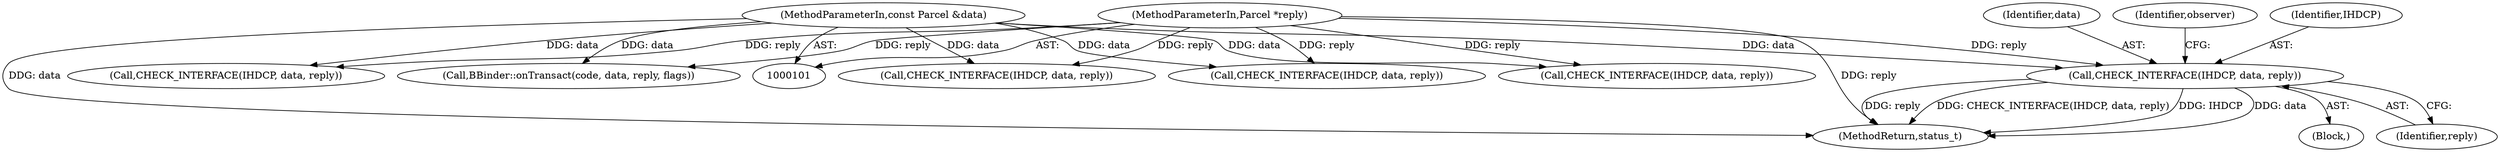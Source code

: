 digraph "0_Android_9667e3eff2d34c3797c3b529370de47b2c1f1bf6@pointer" {
"1000112" [label="(Call,CHECK_INTERFACE(IHDCP, data, reply))"];
"1000103" [label="(MethodParameterIn,const Parcel &data)"];
"1000104" [label="(MethodParameterIn,Parcel *reply)"];
"1000114" [label="(Identifier,data)"];
"1000112" [label="(Call,CHECK_INTERFACE(IHDCP, data, reply))"];
"1000151" [label="(Call,CHECK_INTERFACE(IHDCP, data, reply))"];
"1000118" [label="(Identifier,observer)"];
"1000402" [label="(Call,BBinder::onTransact(code, data, reply, flags))"];
"1000104" [label="(MethodParameterIn,Parcel *reply)"];
"1000113" [label="(Identifier,IHDCP)"];
"1000407" [label="(MethodReturn,status_t)"];
"1000103" [label="(MethodParameterIn,const Parcel &data)"];
"1000161" [label="(Call,CHECK_INTERFACE(IHDCP, data, reply))"];
"1000259" [label="(Call,CHECK_INTERFACE(IHDCP, data, reply))"];
"1000131" [label="(Call,CHECK_INTERFACE(IHDCP, data, reply))"];
"1000111" [label="(Block,)"];
"1000115" [label="(Identifier,reply)"];
"1000112" -> "1000111"  [label="AST: "];
"1000112" -> "1000115"  [label="CFG: "];
"1000113" -> "1000112"  [label="AST: "];
"1000114" -> "1000112"  [label="AST: "];
"1000115" -> "1000112"  [label="AST: "];
"1000118" -> "1000112"  [label="CFG: "];
"1000112" -> "1000407"  [label="DDG: data"];
"1000112" -> "1000407"  [label="DDG: reply"];
"1000112" -> "1000407"  [label="DDG: CHECK_INTERFACE(IHDCP, data, reply)"];
"1000112" -> "1000407"  [label="DDG: IHDCP"];
"1000103" -> "1000112"  [label="DDG: data"];
"1000104" -> "1000112"  [label="DDG: reply"];
"1000103" -> "1000101"  [label="AST: "];
"1000103" -> "1000407"  [label="DDG: data"];
"1000103" -> "1000131"  [label="DDG: data"];
"1000103" -> "1000151"  [label="DDG: data"];
"1000103" -> "1000161"  [label="DDG: data"];
"1000103" -> "1000259"  [label="DDG: data"];
"1000103" -> "1000402"  [label="DDG: data"];
"1000104" -> "1000101"  [label="AST: "];
"1000104" -> "1000407"  [label="DDG: reply"];
"1000104" -> "1000131"  [label="DDG: reply"];
"1000104" -> "1000151"  [label="DDG: reply"];
"1000104" -> "1000161"  [label="DDG: reply"];
"1000104" -> "1000259"  [label="DDG: reply"];
"1000104" -> "1000402"  [label="DDG: reply"];
}
